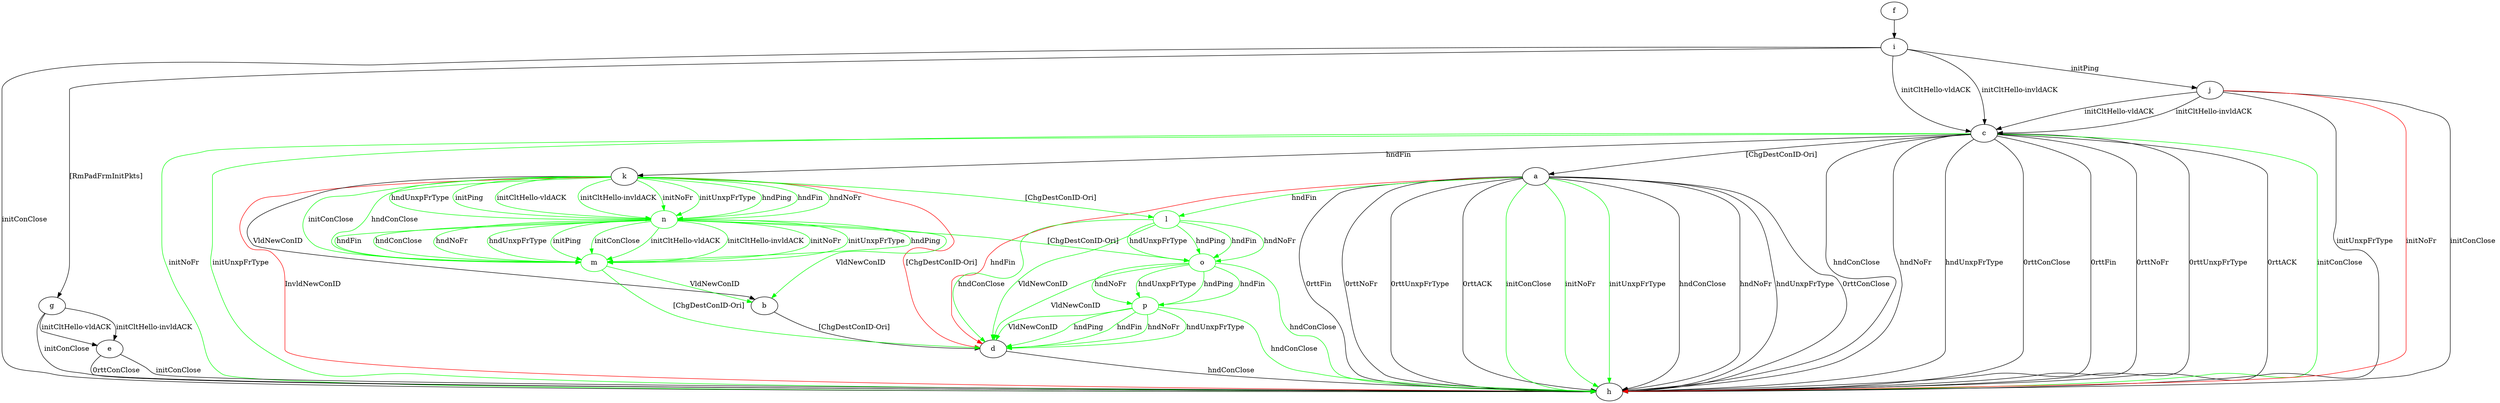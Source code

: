 digraph "" {
	a -> d	[key=0,
		color=red,
		label="hndFin "];
	a -> h	[key=0,
		label="hndConClose "];
	a -> h	[key=1,
		label="hndNoFr "];
	a -> h	[key=2,
		label="hndUnxpFrType "];
	a -> h	[key=3,
		label="0rttConClose "];
	a -> h	[key=4,
		label="0rttFin "];
	a -> h	[key=5,
		label="0rttNoFr "];
	a -> h	[key=6,
		label="0rttUnxpFrType "];
	a -> h	[key=7,
		label="0rttACK "];
	a -> h	[key=8,
		color=green,
		label="initConClose "];
	a -> h	[key=9,
		color=green,
		label="initNoFr "];
	a -> h	[key=10,
		color=green,
		label="initUnxpFrType "];
	l	[color=green];
	a -> l	[key=0,
		color=green,
		label="hndFin "];
	b -> d	[key=0,
		label="[ChgDestConID-Ori] "];
	c -> a	[key=0,
		label="[ChgDestConID-Ori] "];
	c -> h	[key=0,
		label="hndConClose "];
	c -> h	[key=1,
		label="hndNoFr "];
	c -> h	[key=2,
		label="hndUnxpFrType "];
	c -> h	[key=3,
		label="0rttConClose "];
	c -> h	[key=4,
		label="0rttFin "];
	c -> h	[key=5,
		label="0rttNoFr "];
	c -> h	[key=6,
		label="0rttUnxpFrType "];
	c -> h	[key=7,
		label="0rttACK "];
	c -> h	[key=8,
		color=green,
		label="initConClose "];
	c -> h	[key=9,
		color=green,
		label="initNoFr "];
	c -> h	[key=10,
		color=green,
		label="initUnxpFrType "];
	c -> k	[key=0,
		label="hndFin "];
	d -> h	[key=0,
		label="hndConClose "];
	e -> h	[key=0,
		label="initConClose "];
	e -> h	[key=1,
		label="0rttConClose "];
	f -> i	[key=0];
	g -> e	[key=0,
		label="initCltHello-vldACK "];
	g -> e	[key=1,
		label="initCltHello-invldACK "];
	g -> h	[key=0,
		label="initConClose "];
	i -> c	[key=0,
		label="initCltHello-vldACK "];
	i -> c	[key=1,
		label="initCltHello-invldACK "];
	i -> g	[key=0,
		label="[RmPadFrmInitPkts] "];
	i -> h	[key=0,
		label="initConClose "];
	i -> j	[key=0,
		label="initPing "];
	j -> c	[key=0,
		label="initCltHello-vldACK "];
	j -> c	[key=1,
		label="initCltHello-invldACK "];
	j -> h	[key=0,
		label="initConClose "];
	j -> h	[key=1,
		label="initUnxpFrType "];
	j -> h	[key=2,
		color=red,
		label="initNoFr "];
	k -> b	[key=0,
		label="VldNewConID "];
	k -> d	[key=0,
		color=red,
		label="[ChgDestConID-Ori] "];
	k -> h	[key=0,
		color=red,
		label="InvldNewConID "];
	k -> l	[key=0,
		color=green,
		label="[ChgDestConID-Ori] "];
	m	[color=green];
	k -> m	[key=0,
		color=green,
		label="initConClose "];
	k -> m	[key=1,
		color=green,
		label="hndConClose "];
	n	[color=green];
	k -> n	[key=0,
		color=green,
		label="initPing "];
	k -> n	[key=1,
		color=green,
		label="initCltHello-vldACK "];
	k -> n	[key=2,
		color=green,
		label="initCltHello-invldACK "];
	k -> n	[key=3,
		color=green,
		label="initNoFr "];
	k -> n	[key=4,
		color=green,
		label="initUnxpFrType "];
	k -> n	[key=5,
		color=green,
		label="hndPing "];
	k -> n	[key=6,
		color=green,
		label="hndFin "];
	k -> n	[key=7,
		color=green,
		label="hndNoFr "];
	k -> n	[key=8,
		color=green,
		label="hndUnxpFrType "];
	l -> d	[key=0,
		color=green,
		label="hndConClose "];
	l -> d	[key=1,
		color=green,
		label="VldNewConID "];
	o	[color=green];
	l -> o	[key=0,
		color=green,
		label="hndPing "];
	l -> o	[key=1,
		color=green,
		label="hndFin "];
	l -> o	[key=2,
		color=green,
		label="hndNoFr "];
	l -> o	[key=3,
		color=green,
		label="hndUnxpFrType "];
	m -> b	[key=0,
		color=green,
		label="VldNewConID "];
	m -> d	[key=0,
		color=green,
		label="[ChgDestConID-Ori] "];
	n -> b	[key=0,
		color=green,
		label="VldNewConID "];
	n -> m	[key=0,
		color=green,
		label="initPing "];
	n -> m	[key=1,
		color=green,
		label="initConClose "];
	n -> m	[key=2,
		color=green,
		label="initCltHello-vldACK "];
	n -> m	[key=3,
		color=green,
		label="initCltHello-invldACK "];
	n -> m	[key=4,
		color=green,
		label="initNoFr "];
	n -> m	[key=5,
		color=green,
		label="initUnxpFrType "];
	n -> m	[key=6,
		color=green,
		label="hndPing "];
	n -> m	[key=7,
		color=green,
		label="hndFin "];
	n -> m	[key=8,
		color=green,
		label="hndConClose "];
	n -> m	[key=9,
		color=green,
		label="hndNoFr "];
	n -> m	[key=10,
		color=green,
		label="hndUnxpFrType "];
	n -> o	[key=0,
		color=green,
		label="[ChgDestConID-Ori] "];
	o -> d	[key=0,
		color=green,
		label="VldNewConID "];
	o -> h	[key=0,
		color=green,
		label="hndConClose "];
	p	[color=green];
	o -> p	[key=0,
		color=green,
		label="hndPing "];
	o -> p	[key=1,
		color=green,
		label="hndFin "];
	o -> p	[key=2,
		color=green,
		label="hndNoFr "];
	o -> p	[key=3,
		color=green,
		label="hndUnxpFrType "];
	p -> d	[key=0,
		color=green,
		label="hndPing "];
	p -> d	[key=1,
		color=green,
		label="hndFin "];
	p -> d	[key=2,
		color=green,
		label="hndNoFr "];
	p -> d	[key=3,
		color=green,
		label="hndUnxpFrType "];
	p -> d	[key=4,
		color=green,
		label="VldNewConID "];
	p -> h	[key=0,
		color=green,
		label="hndConClose "];
}
